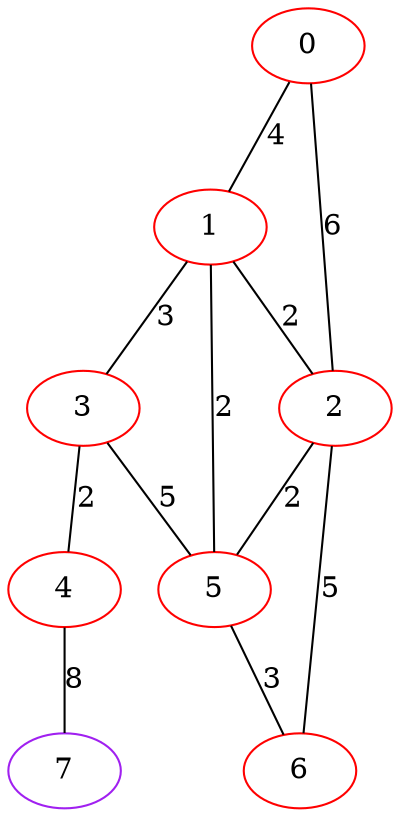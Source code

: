 graph "" {
0 [color=red, weight=1];
1 [color=red, weight=1];
2 [color=red, weight=1];
3 [color=red, weight=1];
4 [color=red, weight=1];
5 [color=red, weight=1];
6 [color=red, weight=1];
7 [color=purple, weight=4];
0 -- 1  [key=0, label=4];
0 -- 2  [key=0, label=6];
1 -- 2  [key=0, label=2];
1 -- 3  [key=0, label=3];
1 -- 5  [key=0, label=2];
2 -- 5  [key=0, label=2];
2 -- 6  [key=0, label=5];
3 -- 4  [key=0, label=2];
3 -- 5  [key=0, label=5];
4 -- 7  [key=0, label=8];
5 -- 6  [key=0, label=3];
}
